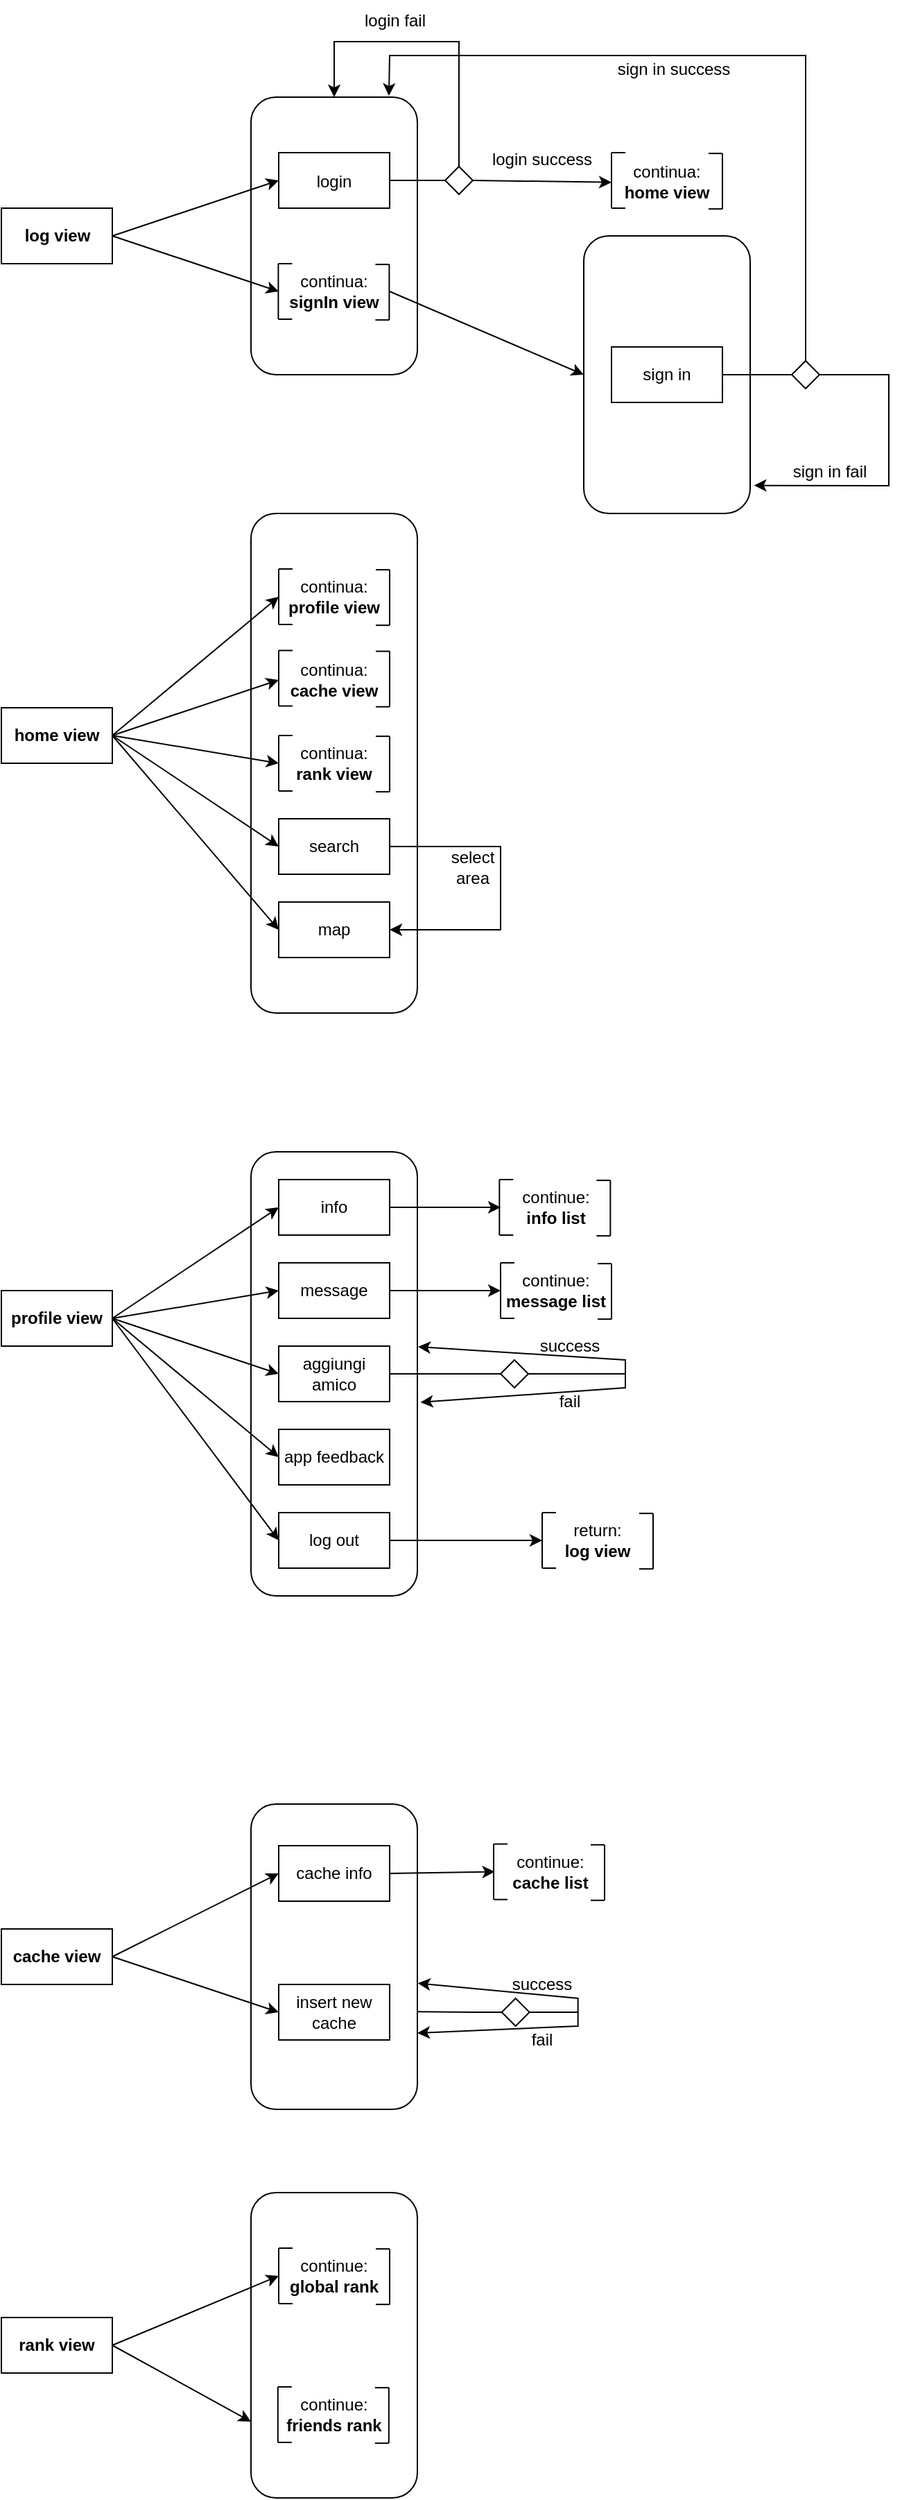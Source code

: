 <mxfile version="21.1.8" type="device">
  <diagram name="Pagina-1" id="t4xXC4OWrp22J8FmVg-x">
    <mxGraphModel dx="1044" dy="1744" grid="1" gridSize="10" guides="1" tooltips="1" connect="1" arrows="1" fold="1" page="1" pageScale="1" pageWidth="827" pageHeight="1169" math="0" shadow="0">
      <root>
        <mxCell id="0" />
        <mxCell id="1" parent="0" />
        <mxCell id="ESL95GGbfHb56Cdl-5EP-1" value="" style="rounded=1;whiteSpace=wrap;html=1;" vertex="1" parent="1">
          <mxGeometry x="340" y="40" width="120" height="200" as="geometry" />
        </mxCell>
        <mxCell id="ESL95GGbfHb56Cdl-5EP-3" value="" style="rounded=0;whiteSpace=wrap;html=1;" vertex="1" parent="1">
          <mxGeometry x="160" y="120" width="80" height="40" as="geometry" />
        </mxCell>
        <mxCell id="ESL95GGbfHb56Cdl-5EP-4" value="&lt;b&gt;log view&lt;/b&gt;" style="text;html=1;align=center;verticalAlign=middle;resizable=0;points=[];autosize=1;strokeColor=none;fillColor=none;" vertex="1" parent="1">
          <mxGeometry x="165" y="125" width="70" height="30" as="geometry" />
        </mxCell>
        <mxCell id="ESL95GGbfHb56Cdl-5EP-27" value="" style="endArrow=none;html=1;rounded=0;" edge="1" parent="1">
          <mxGeometry width="50" height="50" relative="1" as="geometry">
            <mxPoint x="359.71" y="200" as="sourcePoint" />
            <mxPoint x="359.71" y="160" as="targetPoint" />
          </mxGeometry>
        </mxCell>
        <mxCell id="ESL95GGbfHb56Cdl-5EP-28" value="" style="endArrow=none;html=1;rounded=0;" edge="1" parent="1">
          <mxGeometry width="50" height="50" relative="1" as="geometry">
            <mxPoint x="359.71" y="160" as="sourcePoint" />
            <mxPoint x="369.71" y="160" as="targetPoint" />
          </mxGeometry>
        </mxCell>
        <mxCell id="ESL95GGbfHb56Cdl-5EP-29" value="" style="endArrow=none;html=1;rounded=0;" edge="1" parent="1">
          <mxGeometry width="50" height="50" relative="1" as="geometry">
            <mxPoint x="359.71" y="200" as="sourcePoint" />
            <mxPoint x="369.71" y="200" as="targetPoint" />
          </mxGeometry>
        </mxCell>
        <mxCell id="ESL95GGbfHb56Cdl-5EP-30" value="" style="endArrow=none;html=1;rounded=0;" edge="1" parent="1">
          <mxGeometry width="50" height="50" relative="1" as="geometry">
            <mxPoint x="439.71" y="160.57" as="sourcePoint" />
            <mxPoint x="439.71" y="200.57" as="targetPoint" />
          </mxGeometry>
        </mxCell>
        <mxCell id="ESL95GGbfHb56Cdl-5EP-31" value="" style="endArrow=none;html=1;rounded=0;" edge="1" parent="1">
          <mxGeometry width="50" height="50" relative="1" as="geometry">
            <mxPoint x="429.71" y="160.57" as="sourcePoint" />
            <mxPoint x="439.71" y="160.57" as="targetPoint" />
          </mxGeometry>
        </mxCell>
        <mxCell id="ESL95GGbfHb56Cdl-5EP-32" value="" style="endArrow=none;html=1;rounded=0;" edge="1" parent="1">
          <mxGeometry width="50" height="50" relative="1" as="geometry">
            <mxPoint x="429.71" y="200.57" as="sourcePoint" />
            <mxPoint x="439.71" y="200.57" as="targetPoint" />
          </mxGeometry>
        </mxCell>
        <mxCell id="ESL95GGbfHb56Cdl-5EP-34" value="continua:&lt;br&gt;&lt;b&gt;signIn view&lt;/b&gt;" style="text;html=1;strokeColor=none;fillColor=none;align=center;verticalAlign=middle;whiteSpace=wrap;rounded=0;" vertex="1" parent="1">
          <mxGeometry x="360" y="160" width="80" height="40" as="geometry" />
        </mxCell>
        <mxCell id="ESL95GGbfHb56Cdl-5EP-35" value="" style="endArrow=classic;html=1;rounded=0;exitX=1;exitY=0.5;exitDx=0;exitDy=0;entryX=0;entryY=0.5;entryDx=0;entryDy=0;" edge="1" parent="1" source="ESL95GGbfHb56Cdl-5EP-3">
          <mxGeometry width="50" height="50" relative="1" as="geometry">
            <mxPoint x="400" y="200" as="sourcePoint" />
            <mxPoint x="360" y="100.0" as="targetPoint" />
          </mxGeometry>
        </mxCell>
        <mxCell id="ESL95GGbfHb56Cdl-5EP-36" value="" style="endArrow=classic;html=1;rounded=0;exitX=1;exitY=0.5;exitDx=0;exitDy=0;entryX=0;entryY=0.5;entryDx=0;entryDy=0;" edge="1" parent="1" source="ESL95GGbfHb56Cdl-5EP-3" target="ESL95GGbfHb56Cdl-5EP-34">
          <mxGeometry width="50" height="50" relative="1" as="geometry">
            <mxPoint x="400" y="200" as="sourcePoint" />
            <mxPoint x="450" y="150" as="targetPoint" />
          </mxGeometry>
        </mxCell>
        <mxCell id="ESL95GGbfHb56Cdl-5EP-39" value="" style="rounded=0;whiteSpace=wrap;html=1;" vertex="1" parent="1">
          <mxGeometry x="360" y="80" width="80" height="40" as="geometry" />
        </mxCell>
        <mxCell id="ESL95GGbfHb56Cdl-5EP-40" value="" style="endArrow=none;html=1;rounded=0;exitX=1;exitY=0.5;exitDx=0;exitDy=0;" edge="1" parent="1" source="ESL95GGbfHb56Cdl-5EP-39">
          <mxGeometry width="50" height="50" relative="1" as="geometry">
            <mxPoint x="400" y="200" as="sourcePoint" />
            <mxPoint x="480" y="100" as="targetPoint" />
          </mxGeometry>
        </mxCell>
        <mxCell id="ESL95GGbfHb56Cdl-5EP-41" value="" style="rhombus;whiteSpace=wrap;html=1;" vertex="1" parent="1">
          <mxGeometry x="480" y="90" width="20" height="20" as="geometry" />
        </mxCell>
        <mxCell id="ESL95GGbfHb56Cdl-5EP-42" value="" style="endArrow=classic;html=1;rounded=0;exitX=0.5;exitY=0;exitDx=0;exitDy=0;entryX=0.5;entryY=0;entryDx=0;entryDy=0;" edge="1" parent="1" source="ESL95GGbfHb56Cdl-5EP-41" target="ESL95GGbfHb56Cdl-5EP-1">
          <mxGeometry width="50" height="50" relative="1" as="geometry">
            <mxPoint x="400" y="200" as="sourcePoint" />
            <mxPoint x="350" y="10" as="targetPoint" />
            <Array as="points">
              <mxPoint x="490" y="40" />
              <mxPoint x="490" />
              <mxPoint x="400" />
            </Array>
          </mxGeometry>
        </mxCell>
        <mxCell id="ESL95GGbfHb56Cdl-5EP-43" value="login fail" style="text;html=1;strokeColor=none;fillColor=none;align=center;verticalAlign=middle;whiteSpace=wrap;rounded=0;" vertex="1" parent="1">
          <mxGeometry x="414" y="-30" width="60" height="30" as="geometry" />
        </mxCell>
        <mxCell id="ESL95GGbfHb56Cdl-5EP-44" value="" style="endArrow=classic;html=1;rounded=0;exitX=1;exitY=0.5;exitDx=0;exitDy=0;entryX=0;entryY=0.5;entryDx=0;entryDy=0;" edge="1" parent="1" source="ESL95GGbfHb56Cdl-5EP-41" target="ESL95GGbfHb56Cdl-5EP-51">
          <mxGeometry width="50" height="50" relative="1" as="geometry">
            <mxPoint x="530" y="90" as="sourcePoint" />
            <mxPoint x="550" y="100" as="targetPoint" />
          </mxGeometry>
        </mxCell>
        <mxCell id="ESL95GGbfHb56Cdl-5EP-45" value="" style="endArrow=none;html=1;rounded=0;" edge="1" parent="1">
          <mxGeometry width="50" height="50" relative="1" as="geometry">
            <mxPoint x="600" y="120" as="sourcePoint" />
            <mxPoint x="600" y="80" as="targetPoint" />
          </mxGeometry>
        </mxCell>
        <mxCell id="ESL95GGbfHb56Cdl-5EP-46" value="" style="endArrow=none;html=1;rounded=0;" edge="1" parent="1">
          <mxGeometry width="50" height="50" relative="1" as="geometry">
            <mxPoint x="600" y="80" as="sourcePoint" />
            <mxPoint x="610" y="80" as="targetPoint" />
          </mxGeometry>
        </mxCell>
        <mxCell id="ESL95GGbfHb56Cdl-5EP-47" value="" style="endArrow=none;html=1;rounded=0;" edge="1" parent="1">
          <mxGeometry width="50" height="50" relative="1" as="geometry">
            <mxPoint x="600" y="120" as="sourcePoint" />
            <mxPoint x="610" y="120" as="targetPoint" />
          </mxGeometry>
        </mxCell>
        <mxCell id="ESL95GGbfHb56Cdl-5EP-48" value="" style="endArrow=none;html=1;rounded=0;" edge="1" parent="1">
          <mxGeometry width="50" height="50" relative="1" as="geometry">
            <mxPoint x="680" y="80.57" as="sourcePoint" />
            <mxPoint x="680" y="120.57" as="targetPoint" />
          </mxGeometry>
        </mxCell>
        <mxCell id="ESL95GGbfHb56Cdl-5EP-49" value="" style="endArrow=none;html=1;rounded=0;" edge="1" parent="1">
          <mxGeometry width="50" height="50" relative="1" as="geometry">
            <mxPoint x="670" y="80.57" as="sourcePoint" />
            <mxPoint x="680" y="80.57" as="targetPoint" />
          </mxGeometry>
        </mxCell>
        <mxCell id="ESL95GGbfHb56Cdl-5EP-50" value="" style="endArrow=none;html=1;rounded=0;" edge="1" parent="1">
          <mxGeometry width="50" height="50" relative="1" as="geometry">
            <mxPoint x="670" y="120.57" as="sourcePoint" />
            <mxPoint x="680" y="120.57" as="targetPoint" />
          </mxGeometry>
        </mxCell>
        <mxCell id="ESL95GGbfHb56Cdl-5EP-51" value="continua:&lt;br&gt;&lt;b&gt;home view&lt;/b&gt;" style="text;html=1;strokeColor=none;fillColor=none;align=center;verticalAlign=middle;whiteSpace=wrap;rounded=0;" vertex="1" parent="1">
          <mxGeometry x="600" y="81.4" width="80" height="40" as="geometry" />
        </mxCell>
        <mxCell id="ESL95GGbfHb56Cdl-5EP-52" value="Text" style="text;html=1;strokeColor=none;fillColor=none;align=center;verticalAlign=middle;whiteSpace=wrap;rounded=0;" vertex="1" parent="1">
          <mxGeometry x="160" y="900" width="80" height="40" as="geometry" />
        </mxCell>
        <mxCell id="ESL95GGbfHb56Cdl-5EP-53" value="login success" style="text;html=1;strokeColor=none;fillColor=none;align=center;verticalAlign=middle;whiteSpace=wrap;rounded=0;" vertex="1" parent="1">
          <mxGeometry x="510" y="70" width="80" height="30" as="geometry" />
        </mxCell>
        <mxCell id="ESL95GGbfHb56Cdl-5EP-54" value="login" style="text;html=1;strokeColor=none;fillColor=none;align=center;verticalAlign=middle;whiteSpace=wrap;rounded=0;" vertex="1" parent="1">
          <mxGeometry x="360" y="81.4" width="80" height="40" as="geometry" />
        </mxCell>
        <mxCell id="ESL95GGbfHb56Cdl-5EP-55" value="" style="endArrow=classic;html=1;rounded=0;exitX=1;exitY=0.5;exitDx=0;exitDy=0;entryX=0;entryY=0.5;entryDx=0;entryDy=0;" edge="1" parent="1" source="ESL95GGbfHb56Cdl-5EP-34" target="ESL95GGbfHb56Cdl-5EP-56">
          <mxGeometry width="50" height="50" relative="1" as="geometry">
            <mxPoint x="420" y="230" as="sourcePoint" />
            <mxPoint x="490" y="180" as="targetPoint" />
          </mxGeometry>
        </mxCell>
        <mxCell id="ESL95GGbfHb56Cdl-5EP-56" value="" style="rounded=1;whiteSpace=wrap;html=1;" vertex="1" parent="1">
          <mxGeometry x="580" y="140" width="120" height="200" as="geometry" />
        </mxCell>
        <mxCell id="ESL95GGbfHb56Cdl-5EP-57" value="" style="rounded=0;whiteSpace=wrap;html=1;" vertex="1" parent="1">
          <mxGeometry x="600" y="220" width="80" height="40" as="geometry" />
        </mxCell>
        <mxCell id="ESL95GGbfHb56Cdl-5EP-58" value="sign in" style="text;html=1;strokeColor=none;fillColor=none;align=center;verticalAlign=middle;whiteSpace=wrap;rounded=0;" vertex="1" parent="1">
          <mxGeometry x="600" y="220" width="80" height="40" as="geometry" />
        </mxCell>
        <mxCell id="ESL95GGbfHb56Cdl-5EP-59" value="" style="endArrow=none;html=1;rounded=0;exitX=1;exitY=0.5;exitDx=0;exitDy=0;" edge="1" parent="1" source="ESL95GGbfHb56Cdl-5EP-58">
          <mxGeometry width="50" height="50" relative="1" as="geometry">
            <mxPoint x="420" y="230" as="sourcePoint" />
            <mxPoint x="730" y="240" as="targetPoint" />
          </mxGeometry>
        </mxCell>
        <mxCell id="ESL95GGbfHb56Cdl-5EP-61" value="" style="rhombus;whiteSpace=wrap;html=1;" vertex="1" parent="1">
          <mxGeometry x="730" y="230" width="20" height="20" as="geometry" />
        </mxCell>
        <mxCell id="ESL95GGbfHb56Cdl-5EP-62" value="" style="endArrow=classic;html=1;rounded=0;exitX=0.5;exitY=0;exitDx=0;exitDy=0;entryX=0.829;entryY=-0.005;entryDx=0;entryDy=0;entryPerimeter=0;" edge="1" parent="1" source="ESL95GGbfHb56Cdl-5EP-61" target="ESL95GGbfHb56Cdl-5EP-1">
          <mxGeometry width="50" height="50" relative="1" as="geometry">
            <mxPoint x="420" y="230" as="sourcePoint" />
            <mxPoint x="420" y="20" as="targetPoint" />
            <Array as="points">
              <mxPoint x="740" y="10" />
              <mxPoint x="440" y="10" />
            </Array>
          </mxGeometry>
        </mxCell>
        <mxCell id="ESL95GGbfHb56Cdl-5EP-63" value="sign in success" style="text;html=1;strokeColor=none;fillColor=none;align=center;verticalAlign=middle;whiteSpace=wrap;rounded=0;" vertex="1" parent="1">
          <mxGeometry x="590" width="110" height="40" as="geometry" />
        </mxCell>
        <mxCell id="ESL95GGbfHb56Cdl-5EP-64" value="" style="endArrow=classic;html=1;rounded=0;exitX=1;exitY=0.5;exitDx=0;exitDy=0;entryX=1.023;entryY=0.899;entryDx=0;entryDy=0;entryPerimeter=0;" edge="1" parent="1" source="ESL95GGbfHb56Cdl-5EP-61" target="ESL95GGbfHb56Cdl-5EP-56">
          <mxGeometry width="50" height="50" relative="1" as="geometry">
            <mxPoint x="420" y="220" as="sourcePoint" />
            <mxPoint x="740" y="330" as="targetPoint" />
            <Array as="points">
              <mxPoint x="800" y="240" />
              <mxPoint x="800" y="320" />
            </Array>
          </mxGeometry>
        </mxCell>
        <mxCell id="ESL95GGbfHb56Cdl-5EP-65" value="sign in fail" style="text;html=1;strokeColor=none;fillColor=none;align=center;verticalAlign=middle;whiteSpace=wrap;rounded=0;" vertex="1" parent="1">
          <mxGeometry x="720" y="290" width="75" height="40" as="geometry" />
        </mxCell>
        <mxCell id="ESL95GGbfHb56Cdl-5EP-66" value="" style="rounded=1;whiteSpace=wrap;html=1;" vertex="1" parent="1">
          <mxGeometry x="340" y="340" width="120" height="360" as="geometry" />
        </mxCell>
        <mxCell id="ESL95GGbfHb56Cdl-5EP-68" value="" style="rounded=0;whiteSpace=wrap;html=1;" vertex="1" parent="1">
          <mxGeometry x="160" y="480" width="80" height="40" as="geometry" />
        </mxCell>
        <mxCell id="ESL95GGbfHb56Cdl-5EP-70" value="&lt;b&gt;home view&lt;/b&gt;" style="text;html=1;strokeColor=none;fillColor=none;align=center;verticalAlign=middle;whiteSpace=wrap;rounded=0;" vertex="1" parent="1">
          <mxGeometry x="160" y="480" width="80" height="40" as="geometry" />
        </mxCell>
        <mxCell id="ESL95GGbfHb56Cdl-5EP-71" value="" style="endArrow=none;html=1;rounded=0;" edge="1" parent="1">
          <mxGeometry width="50" height="50" relative="1" as="geometry">
            <mxPoint x="360" y="420" as="sourcePoint" />
            <mxPoint x="360" y="380" as="targetPoint" />
          </mxGeometry>
        </mxCell>
        <mxCell id="ESL95GGbfHb56Cdl-5EP-72" value="" style="endArrow=none;html=1;rounded=0;" edge="1" parent="1">
          <mxGeometry width="50" height="50" relative="1" as="geometry">
            <mxPoint x="360" y="380" as="sourcePoint" />
            <mxPoint x="370" y="380" as="targetPoint" />
          </mxGeometry>
        </mxCell>
        <mxCell id="ESL95GGbfHb56Cdl-5EP-73" value="" style="endArrow=none;html=1;rounded=0;" edge="1" parent="1">
          <mxGeometry width="50" height="50" relative="1" as="geometry">
            <mxPoint x="360" y="420" as="sourcePoint" />
            <mxPoint x="370" y="420" as="targetPoint" />
          </mxGeometry>
        </mxCell>
        <mxCell id="ESL95GGbfHb56Cdl-5EP-74" value="" style="endArrow=none;html=1;rounded=0;" edge="1" parent="1">
          <mxGeometry width="50" height="50" relative="1" as="geometry">
            <mxPoint x="440" y="380.57" as="sourcePoint" />
            <mxPoint x="440" y="420.57" as="targetPoint" />
          </mxGeometry>
        </mxCell>
        <mxCell id="ESL95GGbfHb56Cdl-5EP-75" value="" style="endArrow=none;html=1;rounded=0;" edge="1" parent="1">
          <mxGeometry width="50" height="50" relative="1" as="geometry">
            <mxPoint x="430" y="380.57" as="sourcePoint" />
            <mxPoint x="440" y="380.57" as="targetPoint" />
          </mxGeometry>
        </mxCell>
        <mxCell id="ESL95GGbfHb56Cdl-5EP-76" value="" style="endArrow=none;html=1;rounded=0;" edge="1" parent="1">
          <mxGeometry width="50" height="50" relative="1" as="geometry">
            <mxPoint x="430" y="420.57" as="sourcePoint" />
            <mxPoint x="440" y="420.57" as="targetPoint" />
          </mxGeometry>
        </mxCell>
        <mxCell id="ESL95GGbfHb56Cdl-5EP-89" value="" style="endArrow=none;html=1;rounded=0;" edge="1" parent="1">
          <mxGeometry width="50" height="50" relative="1" as="geometry">
            <mxPoint x="360" y="540" as="sourcePoint" />
            <mxPoint x="360" y="500" as="targetPoint" />
          </mxGeometry>
        </mxCell>
        <mxCell id="ESL95GGbfHb56Cdl-5EP-90" value="" style="endArrow=none;html=1;rounded=0;" edge="1" parent="1">
          <mxGeometry width="50" height="50" relative="1" as="geometry">
            <mxPoint x="360" y="500" as="sourcePoint" />
            <mxPoint x="370" y="500" as="targetPoint" />
          </mxGeometry>
        </mxCell>
        <mxCell id="ESL95GGbfHb56Cdl-5EP-91" value="" style="endArrow=none;html=1;rounded=0;" edge="1" parent="1">
          <mxGeometry width="50" height="50" relative="1" as="geometry">
            <mxPoint x="360" y="540" as="sourcePoint" />
            <mxPoint x="370" y="540" as="targetPoint" />
          </mxGeometry>
        </mxCell>
        <mxCell id="ESL95GGbfHb56Cdl-5EP-92" value="" style="endArrow=none;html=1;rounded=0;" edge="1" parent="1">
          <mxGeometry width="50" height="50" relative="1" as="geometry">
            <mxPoint x="440" y="500.57" as="sourcePoint" />
            <mxPoint x="440" y="540.57" as="targetPoint" />
          </mxGeometry>
        </mxCell>
        <mxCell id="ESL95GGbfHb56Cdl-5EP-93" value="" style="endArrow=none;html=1;rounded=0;" edge="1" parent="1">
          <mxGeometry width="50" height="50" relative="1" as="geometry">
            <mxPoint x="430" y="500.57" as="sourcePoint" />
            <mxPoint x="440" y="500.57" as="targetPoint" />
          </mxGeometry>
        </mxCell>
        <mxCell id="ESL95GGbfHb56Cdl-5EP-94" value="" style="endArrow=none;html=1;rounded=0;" edge="1" parent="1">
          <mxGeometry width="50" height="50" relative="1" as="geometry">
            <mxPoint x="430" y="540.57" as="sourcePoint" />
            <mxPoint x="440" y="540.57" as="targetPoint" />
          </mxGeometry>
        </mxCell>
        <mxCell id="ESL95GGbfHb56Cdl-5EP-95" value="" style="endArrow=none;html=1;rounded=0;" edge="1" parent="1">
          <mxGeometry width="50" height="50" relative="1" as="geometry">
            <mxPoint x="360" y="478.74" as="sourcePoint" />
            <mxPoint x="360" y="438.74" as="targetPoint" />
          </mxGeometry>
        </mxCell>
        <mxCell id="ESL95GGbfHb56Cdl-5EP-96" value="" style="endArrow=none;html=1;rounded=0;" edge="1" parent="1">
          <mxGeometry width="50" height="50" relative="1" as="geometry">
            <mxPoint x="360" y="438.74" as="sourcePoint" />
            <mxPoint x="370" y="438.74" as="targetPoint" />
          </mxGeometry>
        </mxCell>
        <mxCell id="ESL95GGbfHb56Cdl-5EP-97" value="" style="endArrow=none;html=1;rounded=0;" edge="1" parent="1">
          <mxGeometry width="50" height="50" relative="1" as="geometry">
            <mxPoint x="360" y="478.74" as="sourcePoint" />
            <mxPoint x="370" y="478.74" as="targetPoint" />
          </mxGeometry>
        </mxCell>
        <mxCell id="ESL95GGbfHb56Cdl-5EP-98" value="" style="endArrow=none;html=1;rounded=0;" edge="1" parent="1">
          <mxGeometry width="50" height="50" relative="1" as="geometry">
            <mxPoint x="440" y="439.31" as="sourcePoint" />
            <mxPoint x="440" y="479.31" as="targetPoint" />
          </mxGeometry>
        </mxCell>
        <mxCell id="ESL95GGbfHb56Cdl-5EP-99" value="" style="endArrow=none;html=1;rounded=0;" edge="1" parent="1">
          <mxGeometry width="50" height="50" relative="1" as="geometry">
            <mxPoint x="430" y="439.31" as="sourcePoint" />
            <mxPoint x="440" y="439.31" as="targetPoint" />
          </mxGeometry>
        </mxCell>
        <mxCell id="ESL95GGbfHb56Cdl-5EP-100" value="" style="endArrow=none;html=1;rounded=0;" edge="1" parent="1">
          <mxGeometry width="50" height="50" relative="1" as="geometry">
            <mxPoint x="430" y="479.31" as="sourcePoint" />
            <mxPoint x="440" y="479.31" as="targetPoint" />
          </mxGeometry>
        </mxCell>
        <mxCell id="ESL95GGbfHb56Cdl-5EP-102" value="" style="rounded=0;whiteSpace=wrap;html=1;" vertex="1" parent="1">
          <mxGeometry x="360" y="620" width="80" height="40" as="geometry" />
        </mxCell>
        <mxCell id="ESL95GGbfHb56Cdl-5EP-103" value="map" style="text;html=1;strokeColor=none;fillColor=none;align=center;verticalAlign=middle;whiteSpace=wrap;rounded=0;" vertex="1" parent="1">
          <mxGeometry x="360" y="620" width="80" height="40" as="geometry" />
        </mxCell>
        <mxCell id="ESL95GGbfHb56Cdl-5EP-105" value="continua:&lt;br style=&quot;border-color: var(--border-color);&quot;&gt;&lt;b style=&quot;border-color: var(--border-color);&quot;&gt;rank view&lt;/b&gt;" style="text;html=1;strokeColor=none;fillColor=none;align=center;verticalAlign=middle;whiteSpace=wrap;rounded=0;" vertex="1" parent="1">
          <mxGeometry x="360" y="500" width="80" height="40" as="geometry" />
        </mxCell>
        <mxCell id="ESL95GGbfHb56Cdl-5EP-106" value="continua:&lt;br style=&quot;border-color: var(--border-color);&quot;&gt;&lt;b style=&quot;border-color: var(--border-color);&quot;&gt;cache view&lt;/b&gt;" style="text;html=1;strokeColor=none;fillColor=none;align=center;verticalAlign=middle;whiteSpace=wrap;rounded=0;" vertex="1" parent="1">
          <mxGeometry x="360" y="440" width="80" height="40" as="geometry" />
        </mxCell>
        <mxCell id="ESL95GGbfHb56Cdl-5EP-107" value="continua:&lt;br&gt;&lt;b&gt;profile view&lt;/b&gt;" style="text;html=1;strokeColor=none;fillColor=none;align=center;verticalAlign=middle;whiteSpace=wrap;rounded=0;" vertex="1" parent="1">
          <mxGeometry x="360" y="380" width="80" height="40" as="geometry" />
        </mxCell>
        <mxCell id="ESL95GGbfHb56Cdl-5EP-113" value="" style="endArrow=classic;html=1;rounded=0;exitX=1;exitY=0.5;exitDx=0;exitDy=0;entryX=0;entryY=0.5;entryDx=0;entryDy=0;" edge="1" parent="1" source="ESL95GGbfHb56Cdl-5EP-70" target="ESL95GGbfHb56Cdl-5EP-103">
          <mxGeometry width="50" height="50" relative="1" as="geometry">
            <mxPoint x="470" y="510" as="sourcePoint" />
            <mxPoint x="520" y="460" as="targetPoint" />
          </mxGeometry>
        </mxCell>
        <mxCell id="ESL95GGbfHb56Cdl-5EP-114" value="" style="endArrow=classic;html=1;rounded=0;exitX=1;exitY=0.5;exitDx=0;exitDy=0;entryX=0;entryY=0.5;entryDx=0;entryDy=0;" edge="1" parent="1" source="ESL95GGbfHb56Cdl-5EP-70">
          <mxGeometry width="50" height="50" relative="1" as="geometry">
            <mxPoint x="480" y="520" as="sourcePoint" />
            <mxPoint x="360" y="580" as="targetPoint" />
          </mxGeometry>
        </mxCell>
        <mxCell id="ESL95GGbfHb56Cdl-5EP-115" value="" style="endArrow=classic;html=1;rounded=0;exitX=1;exitY=0.5;exitDx=0;exitDy=0;entryX=0;entryY=0.5;entryDx=0;entryDy=0;" edge="1" parent="1" source="ESL95GGbfHb56Cdl-5EP-70" target="ESL95GGbfHb56Cdl-5EP-105">
          <mxGeometry width="50" height="50" relative="1" as="geometry">
            <mxPoint x="490" y="530" as="sourcePoint" />
            <mxPoint x="540" y="480" as="targetPoint" />
          </mxGeometry>
        </mxCell>
        <mxCell id="ESL95GGbfHb56Cdl-5EP-116" value="" style="endArrow=classic;html=1;rounded=0;exitX=1;exitY=0.5;exitDx=0;exitDy=0;entryX=0;entryY=0.5;entryDx=0;entryDy=0;" edge="1" parent="1" source="ESL95GGbfHb56Cdl-5EP-70" target="ESL95GGbfHb56Cdl-5EP-106">
          <mxGeometry width="50" height="50" relative="1" as="geometry">
            <mxPoint x="500" y="540" as="sourcePoint" />
            <mxPoint x="550" y="490" as="targetPoint" />
          </mxGeometry>
        </mxCell>
        <mxCell id="ESL95GGbfHb56Cdl-5EP-117" value="" style="endArrow=classic;html=1;rounded=0;exitX=1;exitY=0.5;exitDx=0;exitDy=0;entryX=0;entryY=0.5;entryDx=0;entryDy=0;" edge="1" parent="1" source="ESL95GGbfHb56Cdl-5EP-70" target="ESL95GGbfHb56Cdl-5EP-107">
          <mxGeometry width="50" height="50" relative="1" as="geometry">
            <mxPoint x="510" y="550" as="sourcePoint" />
            <mxPoint x="560" y="500" as="targetPoint" />
          </mxGeometry>
        </mxCell>
        <mxCell id="ESL95GGbfHb56Cdl-5EP-118" value="&lt;b style=&quot;border-color: var(--border-color);&quot;&gt;profile view&lt;/b&gt;" style="rounded=0;whiteSpace=wrap;html=1;" vertex="1" parent="1">
          <mxGeometry x="160" y="900" width="80" height="40" as="geometry" />
        </mxCell>
        <mxCell id="ESL95GGbfHb56Cdl-5EP-119" value="" style="rounded=1;whiteSpace=wrap;html=1;" vertex="1" parent="1">
          <mxGeometry x="340" y="800" width="120" height="320" as="geometry" />
        </mxCell>
        <mxCell id="ESL95GGbfHb56Cdl-5EP-120" value="search" style="rounded=0;whiteSpace=wrap;html=1;" vertex="1" parent="1">
          <mxGeometry x="360" y="560" width="80" height="40" as="geometry" />
        </mxCell>
        <mxCell id="ESL95GGbfHb56Cdl-5EP-122" value="" style="endArrow=classic;html=1;rounded=0;exitX=1;exitY=0.5;exitDx=0;exitDy=0;entryX=1;entryY=0.5;entryDx=0;entryDy=0;" edge="1" parent="1" source="ESL95GGbfHb56Cdl-5EP-120" target="ESL95GGbfHb56Cdl-5EP-103">
          <mxGeometry width="50" height="50" relative="1" as="geometry">
            <mxPoint x="440" y="630" as="sourcePoint" />
            <mxPoint x="490" y="660" as="targetPoint" />
            <Array as="points">
              <mxPoint x="520" y="580" />
              <mxPoint x="520" y="640" />
            </Array>
          </mxGeometry>
        </mxCell>
        <mxCell id="ESL95GGbfHb56Cdl-5EP-123" value="" style="rounded=0;whiteSpace=wrap;html=1;" vertex="1" parent="1">
          <mxGeometry x="360" y="820" width="80" height="40" as="geometry" />
        </mxCell>
        <mxCell id="ESL95GGbfHb56Cdl-5EP-124" value="" style="rounded=0;whiteSpace=wrap;html=1;" vertex="1" parent="1">
          <mxGeometry x="360" y="1000" width="80" height="40" as="geometry" />
        </mxCell>
        <mxCell id="ESL95GGbfHb56Cdl-5EP-126" value="info" style="text;html=1;strokeColor=none;fillColor=none;align=center;verticalAlign=middle;whiteSpace=wrap;rounded=0;" vertex="1" parent="1">
          <mxGeometry x="360" y="820" width="80" height="40" as="geometry" />
        </mxCell>
        <mxCell id="ESL95GGbfHb56Cdl-5EP-127" value="" style="rounded=0;whiteSpace=wrap;html=1;" vertex="1" parent="1">
          <mxGeometry x="360" y="880" width="80" height="40" as="geometry" />
        </mxCell>
        <mxCell id="ESL95GGbfHb56Cdl-5EP-128" value="message" style="text;html=1;strokeColor=none;fillColor=none;align=center;verticalAlign=middle;whiteSpace=wrap;rounded=0;" vertex="1" parent="1">
          <mxGeometry x="360" y="880" width="80" height="40" as="geometry" />
        </mxCell>
        <mxCell id="ESL95GGbfHb56Cdl-5EP-129" value="" style="rounded=0;whiteSpace=wrap;html=1;" vertex="1" parent="1">
          <mxGeometry x="360" y="940" width="80" height="40" as="geometry" />
        </mxCell>
        <mxCell id="ESL95GGbfHb56Cdl-5EP-130" value="aggiungi amico" style="text;html=1;strokeColor=none;fillColor=none;align=center;verticalAlign=middle;whiteSpace=wrap;rounded=0;" vertex="1" parent="1">
          <mxGeometry x="360" y="940" width="80" height="40" as="geometry" />
        </mxCell>
        <mxCell id="ESL95GGbfHb56Cdl-5EP-132" value="" style="rhombus;whiteSpace=wrap;html=1;" vertex="1" parent="1">
          <mxGeometry x="520" y="950" width="20" height="20" as="geometry" />
        </mxCell>
        <mxCell id="ESL95GGbfHb56Cdl-5EP-133" value="" style="endArrow=none;html=1;rounded=0;exitX=1;exitY=0.5;exitDx=0;exitDy=0;entryX=0;entryY=0.5;entryDx=0;entryDy=0;" edge="1" parent="1" source="ESL95GGbfHb56Cdl-5EP-130" target="ESL95GGbfHb56Cdl-5EP-132">
          <mxGeometry width="50" height="50" relative="1" as="geometry">
            <mxPoint x="430" y="910" as="sourcePoint" />
            <mxPoint x="480" y="860" as="targetPoint" />
          </mxGeometry>
        </mxCell>
        <mxCell id="ESL95GGbfHb56Cdl-5EP-138" value="" style="rounded=0;whiteSpace=wrap;html=1;" vertex="1" parent="1">
          <mxGeometry x="360" y="1060" width="80" height="40" as="geometry" />
        </mxCell>
        <mxCell id="ESL95GGbfHb56Cdl-5EP-139" value="app feedback" style="text;html=1;strokeColor=none;fillColor=none;align=center;verticalAlign=middle;whiteSpace=wrap;rounded=0;" vertex="1" parent="1">
          <mxGeometry x="360" y="1000" width="80" height="40" as="geometry" />
        </mxCell>
        <mxCell id="ESL95GGbfHb56Cdl-5EP-140" value="" style="endArrow=classic;html=1;rounded=0;exitX=1;exitY=0.5;exitDx=0;exitDy=0;entryX=0;entryY=0.5;entryDx=0;entryDy=0;" edge="1" parent="1" source="ESL95GGbfHb56Cdl-5EP-118" target="ESL95GGbfHb56Cdl-5EP-150">
          <mxGeometry width="50" height="50" relative="1" as="geometry">
            <mxPoint x="220" y="860" as="sourcePoint" />
            <mxPoint x="270" y="810" as="targetPoint" />
          </mxGeometry>
        </mxCell>
        <mxCell id="ESL95GGbfHb56Cdl-5EP-141" value="" style="endArrow=classic;html=1;rounded=0;exitX=1;exitY=0.5;exitDx=0;exitDy=0;entryX=0;entryY=0.5;entryDx=0;entryDy=0;" edge="1" parent="1" source="ESL95GGbfHb56Cdl-5EP-118" target="ESL95GGbfHb56Cdl-5EP-130">
          <mxGeometry width="50" height="50" relative="1" as="geometry">
            <mxPoint x="230" y="870" as="sourcePoint" />
            <mxPoint x="280" y="820" as="targetPoint" />
          </mxGeometry>
        </mxCell>
        <mxCell id="ESL95GGbfHb56Cdl-5EP-142" value="" style="endArrow=classic;html=1;rounded=0;exitX=1;exitY=0.5;exitDx=0;exitDy=0;entryX=0;entryY=0.5;entryDx=0;entryDy=0;" edge="1" parent="1" source="ESL95GGbfHb56Cdl-5EP-118" target="ESL95GGbfHb56Cdl-5EP-128">
          <mxGeometry width="50" height="50" relative="1" as="geometry">
            <mxPoint x="240" y="880" as="sourcePoint" />
            <mxPoint x="290" y="830" as="targetPoint" />
          </mxGeometry>
        </mxCell>
        <mxCell id="ESL95GGbfHb56Cdl-5EP-143" value="" style="endArrow=classic;html=1;rounded=0;exitX=1;exitY=0.5;exitDx=0;exitDy=0;entryX=0;entryY=0.5;entryDx=0;entryDy=0;" edge="1" parent="1" source="ESL95GGbfHb56Cdl-5EP-52" target="ESL95GGbfHb56Cdl-5EP-126">
          <mxGeometry width="50" height="50" relative="1" as="geometry">
            <mxPoint x="250" y="890" as="sourcePoint" />
            <mxPoint x="300" y="840" as="targetPoint" />
          </mxGeometry>
        </mxCell>
        <mxCell id="ESL95GGbfHb56Cdl-5EP-144" value="" style="endArrow=none;html=1;rounded=0;" edge="1" parent="1">
          <mxGeometry width="50" height="50" relative="1" as="geometry">
            <mxPoint x="550" y="1100" as="sourcePoint" />
            <mxPoint x="550" y="1060" as="targetPoint" />
          </mxGeometry>
        </mxCell>
        <mxCell id="ESL95GGbfHb56Cdl-5EP-145" value="" style="endArrow=none;html=1;rounded=0;" edge="1" parent="1">
          <mxGeometry width="50" height="50" relative="1" as="geometry">
            <mxPoint x="550" y="1060" as="sourcePoint" />
            <mxPoint x="560" y="1060" as="targetPoint" />
          </mxGeometry>
        </mxCell>
        <mxCell id="ESL95GGbfHb56Cdl-5EP-146" value="" style="endArrow=none;html=1;rounded=0;" edge="1" parent="1">
          <mxGeometry width="50" height="50" relative="1" as="geometry">
            <mxPoint x="550" y="1100" as="sourcePoint" />
            <mxPoint x="560" y="1100" as="targetPoint" />
          </mxGeometry>
        </mxCell>
        <mxCell id="ESL95GGbfHb56Cdl-5EP-147" value="" style="endArrow=none;html=1;rounded=0;" edge="1" parent="1">
          <mxGeometry width="50" height="50" relative="1" as="geometry">
            <mxPoint x="630" y="1060.57" as="sourcePoint" />
            <mxPoint x="630" y="1100.57" as="targetPoint" />
          </mxGeometry>
        </mxCell>
        <mxCell id="ESL95GGbfHb56Cdl-5EP-148" value="" style="endArrow=none;html=1;rounded=0;" edge="1" parent="1">
          <mxGeometry width="50" height="50" relative="1" as="geometry">
            <mxPoint x="620" y="1060.57" as="sourcePoint" />
            <mxPoint x="630" y="1060.57" as="targetPoint" />
          </mxGeometry>
        </mxCell>
        <mxCell id="ESL95GGbfHb56Cdl-5EP-149" value="" style="endArrow=none;html=1;rounded=0;" edge="1" parent="1">
          <mxGeometry width="50" height="50" relative="1" as="geometry">
            <mxPoint x="620" y="1100.57" as="sourcePoint" />
            <mxPoint x="630" y="1100.57" as="targetPoint" />
          </mxGeometry>
        </mxCell>
        <mxCell id="ESL95GGbfHb56Cdl-5EP-150" value="log out" style="text;html=1;strokeColor=none;fillColor=none;align=center;verticalAlign=middle;whiteSpace=wrap;rounded=0;" vertex="1" parent="1">
          <mxGeometry x="360" y="1060" width="80" height="40" as="geometry" />
        </mxCell>
        <mxCell id="ESL95GGbfHb56Cdl-5EP-151" value="" style="endArrow=classic;html=1;rounded=0;exitX=1;exitY=0.5;exitDx=0;exitDy=0;entryX=0;entryY=0.5;entryDx=0;entryDy=0;" edge="1" parent="1" source="ESL95GGbfHb56Cdl-5EP-118" target="ESL95GGbfHb56Cdl-5EP-139">
          <mxGeometry width="50" height="50" relative="1" as="geometry">
            <mxPoint x="230" y="870" as="sourcePoint" />
            <mxPoint x="280" y="820" as="targetPoint" />
          </mxGeometry>
        </mxCell>
        <mxCell id="ESL95GGbfHb56Cdl-5EP-152" value="" style="endArrow=classic;html=1;rounded=0;exitX=1;exitY=0.5;exitDx=0;exitDy=0;" edge="1" parent="1" source="ESL95GGbfHb56Cdl-5EP-150">
          <mxGeometry width="50" height="50" relative="1" as="geometry">
            <mxPoint x="240" y="880" as="sourcePoint" />
            <mxPoint x="550" y="1080" as="targetPoint" />
          </mxGeometry>
        </mxCell>
        <mxCell id="ESL95GGbfHb56Cdl-5EP-153" value="return:&lt;br&gt;&lt;b&gt;log view&lt;/b&gt;" style="text;html=1;strokeColor=none;fillColor=none;align=center;verticalAlign=middle;whiteSpace=wrap;rounded=0;" vertex="1" parent="1">
          <mxGeometry x="550" y="1060" width="80" height="40" as="geometry" />
        </mxCell>
        <mxCell id="ESL95GGbfHb56Cdl-5EP-158" value="" style="rounded=0;whiteSpace=wrap;html=1;" vertex="1" parent="1">
          <mxGeometry x="160" y="1360" width="80" height="40" as="geometry" />
        </mxCell>
        <mxCell id="ESL95GGbfHb56Cdl-5EP-159" value="" style="rounded=1;whiteSpace=wrap;html=1;" vertex="1" parent="1">
          <mxGeometry x="340" y="1270" width="120" height="220" as="geometry" />
        </mxCell>
        <mxCell id="ESL95GGbfHb56Cdl-5EP-160" style="edgeStyle=orthogonalEdgeStyle;rounded=0;orthogonalLoop=1;jettySize=auto;html=1;exitX=0.5;exitY=1;exitDx=0;exitDy=0;" edge="1" parent="1">
          <mxGeometry relative="1" as="geometry">
            <mxPoint x="500" y="880" as="sourcePoint" />
            <mxPoint x="500" y="880" as="targetPoint" />
          </mxGeometry>
        </mxCell>
        <mxCell id="ESL95GGbfHb56Cdl-5EP-161" value="" style="endArrow=none;html=1;rounded=0;" edge="1" parent="1">
          <mxGeometry width="50" height="50" relative="1" as="geometry">
            <mxPoint x="520" y="920" as="sourcePoint" />
            <mxPoint x="520" y="880" as="targetPoint" />
          </mxGeometry>
        </mxCell>
        <mxCell id="ESL95GGbfHb56Cdl-5EP-162" value="" style="endArrow=none;html=1;rounded=0;" edge="1" parent="1">
          <mxGeometry width="50" height="50" relative="1" as="geometry">
            <mxPoint x="520" y="880" as="sourcePoint" />
            <mxPoint x="530" y="880" as="targetPoint" />
          </mxGeometry>
        </mxCell>
        <mxCell id="ESL95GGbfHb56Cdl-5EP-163" value="" style="endArrow=none;html=1;rounded=0;" edge="1" parent="1">
          <mxGeometry width="50" height="50" relative="1" as="geometry">
            <mxPoint x="520" y="920" as="sourcePoint" />
            <mxPoint x="530" y="920" as="targetPoint" />
          </mxGeometry>
        </mxCell>
        <mxCell id="ESL95GGbfHb56Cdl-5EP-164" value="" style="endArrow=none;html=1;rounded=0;" edge="1" parent="1">
          <mxGeometry width="50" height="50" relative="1" as="geometry">
            <mxPoint x="600" y="880.57" as="sourcePoint" />
            <mxPoint x="600" y="920.57" as="targetPoint" />
          </mxGeometry>
        </mxCell>
        <mxCell id="ESL95GGbfHb56Cdl-5EP-165" value="" style="endArrow=none;html=1;rounded=0;" edge="1" parent="1">
          <mxGeometry width="50" height="50" relative="1" as="geometry">
            <mxPoint x="590" y="880.57" as="sourcePoint" />
            <mxPoint x="600" y="880.57" as="targetPoint" />
          </mxGeometry>
        </mxCell>
        <mxCell id="ESL95GGbfHb56Cdl-5EP-166" value="" style="endArrow=none;html=1;rounded=0;" edge="1" parent="1">
          <mxGeometry width="50" height="50" relative="1" as="geometry">
            <mxPoint x="590" y="920.57" as="sourcePoint" />
            <mxPoint x="600" y="920.57" as="targetPoint" />
          </mxGeometry>
        </mxCell>
        <mxCell id="ESL95GGbfHb56Cdl-5EP-173" value="" style="endArrow=none;html=1;rounded=0;" edge="1" parent="1">
          <mxGeometry width="50" height="50" relative="1" as="geometry">
            <mxPoint x="519.17" y="860" as="sourcePoint" />
            <mxPoint x="519.17" y="820" as="targetPoint" />
          </mxGeometry>
        </mxCell>
        <mxCell id="ESL95GGbfHb56Cdl-5EP-174" value="" style="endArrow=none;html=1;rounded=0;" edge="1" parent="1">
          <mxGeometry width="50" height="50" relative="1" as="geometry">
            <mxPoint x="519.17" y="820" as="sourcePoint" />
            <mxPoint x="529.17" y="820" as="targetPoint" />
          </mxGeometry>
        </mxCell>
        <mxCell id="ESL95GGbfHb56Cdl-5EP-175" value="" style="endArrow=none;html=1;rounded=0;" edge="1" parent="1">
          <mxGeometry width="50" height="50" relative="1" as="geometry">
            <mxPoint x="519.17" y="860" as="sourcePoint" />
            <mxPoint x="529.17" y="860" as="targetPoint" />
          </mxGeometry>
        </mxCell>
        <mxCell id="ESL95GGbfHb56Cdl-5EP-176" value="" style="endArrow=none;html=1;rounded=0;" edge="1" parent="1">
          <mxGeometry width="50" height="50" relative="1" as="geometry">
            <mxPoint x="599.17" y="820.57" as="sourcePoint" />
            <mxPoint x="599.17" y="860.57" as="targetPoint" />
          </mxGeometry>
        </mxCell>
        <mxCell id="ESL95GGbfHb56Cdl-5EP-177" value="" style="endArrow=none;html=1;rounded=0;" edge="1" parent="1">
          <mxGeometry width="50" height="50" relative="1" as="geometry">
            <mxPoint x="589.17" y="820.57" as="sourcePoint" />
            <mxPoint x="599.17" y="820.57" as="targetPoint" />
          </mxGeometry>
        </mxCell>
        <mxCell id="ESL95GGbfHb56Cdl-5EP-178" value="" style="endArrow=none;html=1;rounded=0;" edge="1" parent="1">
          <mxGeometry width="50" height="50" relative="1" as="geometry">
            <mxPoint x="589.17" y="860.57" as="sourcePoint" />
            <mxPoint x="599.17" y="860.57" as="targetPoint" />
          </mxGeometry>
        </mxCell>
        <mxCell id="ESL95GGbfHb56Cdl-5EP-179" value="continue:&lt;br&gt;&lt;b&gt;message list&lt;/b&gt;" style="text;html=1;strokeColor=none;fillColor=none;align=center;verticalAlign=middle;whiteSpace=wrap;rounded=0;" vertex="1" parent="1">
          <mxGeometry x="520" y="880" width="80" height="40" as="geometry" />
        </mxCell>
        <mxCell id="ESL95GGbfHb56Cdl-5EP-180" value="continue:&lt;br&gt;&lt;b&gt;info list&lt;/b&gt;" style="text;html=1;strokeColor=none;fillColor=none;align=center;verticalAlign=middle;whiteSpace=wrap;rounded=0;" vertex="1" parent="1">
          <mxGeometry x="520" y="820" width="80" height="40" as="geometry" />
        </mxCell>
        <mxCell id="ESL95GGbfHb56Cdl-5EP-182" value="" style="endArrow=classic;html=1;rounded=0;exitX=1;exitY=0.5;exitDx=0;exitDy=0;entryX=0;entryY=0.5;entryDx=0;entryDy=0;" edge="1" parent="1" source="ESL95GGbfHb56Cdl-5EP-126" target="ESL95GGbfHb56Cdl-5EP-180">
          <mxGeometry width="50" height="50" relative="1" as="geometry">
            <mxPoint x="470" y="950" as="sourcePoint" />
            <mxPoint x="520" y="900" as="targetPoint" />
          </mxGeometry>
        </mxCell>
        <mxCell id="ESL95GGbfHb56Cdl-5EP-183" value="" style="endArrow=classic;html=1;rounded=0;exitX=1;exitY=0.5;exitDx=0;exitDy=0;" edge="1" parent="1" source="ESL95GGbfHb56Cdl-5EP-128">
          <mxGeometry width="50" height="50" relative="1" as="geometry">
            <mxPoint x="470" y="950" as="sourcePoint" />
            <mxPoint x="520" y="900" as="targetPoint" />
          </mxGeometry>
        </mxCell>
        <mxCell id="ESL95GGbfHb56Cdl-5EP-184" value="" style="endArrow=classic;html=1;rounded=0;exitX=1;exitY=0.5;exitDx=0;exitDy=0;entryX=1.004;entryY=0.439;entryDx=0;entryDy=0;entryPerimeter=0;" edge="1" parent="1" source="ESL95GGbfHb56Cdl-5EP-132" target="ESL95GGbfHb56Cdl-5EP-119">
          <mxGeometry width="50" height="50" relative="1" as="geometry">
            <mxPoint x="715" y="1030" as="sourcePoint" />
            <mxPoint x="765" y="980" as="targetPoint" />
            <Array as="points">
              <mxPoint x="610" y="960" />
              <mxPoint x="610" y="950" />
            </Array>
          </mxGeometry>
        </mxCell>
        <mxCell id="ESL95GGbfHb56Cdl-5EP-186" value="" style="endArrow=classic;html=1;rounded=0;exitX=1;exitY=0.5;exitDx=0;exitDy=0;entryX=1.019;entryY=0.564;entryDx=0;entryDy=0;entryPerimeter=0;" edge="1" parent="1" source="ESL95GGbfHb56Cdl-5EP-132" target="ESL95GGbfHb56Cdl-5EP-119">
          <mxGeometry width="50" height="50" relative="1" as="geometry">
            <mxPoint x="725" y="1040" as="sourcePoint" />
            <mxPoint x="775" y="990" as="targetPoint" />
            <Array as="points">
              <mxPoint x="610" y="960" />
              <mxPoint x="610" y="970" />
            </Array>
          </mxGeometry>
        </mxCell>
        <mxCell id="ESL95GGbfHb56Cdl-5EP-187" value="success" style="text;html=1;strokeColor=none;fillColor=none;align=center;verticalAlign=middle;whiteSpace=wrap;rounded=0;" vertex="1" parent="1">
          <mxGeometry x="530" y="930" width="80" height="20" as="geometry" />
        </mxCell>
        <mxCell id="ESL95GGbfHb56Cdl-5EP-188" value="fail" style="text;html=1;strokeColor=none;fillColor=none;align=center;verticalAlign=middle;whiteSpace=wrap;rounded=0;" vertex="1" parent="1">
          <mxGeometry x="530" y="970" width="80" height="20" as="geometry" />
        </mxCell>
        <mxCell id="ESL95GGbfHb56Cdl-5EP-189" value="&lt;b&gt;cache view&lt;/b&gt;" style="text;html=1;strokeColor=none;fillColor=none;align=center;verticalAlign=middle;whiteSpace=wrap;rounded=0;" vertex="1" parent="1">
          <mxGeometry x="160" y="1360" width="80" height="40" as="geometry" />
        </mxCell>
        <mxCell id="ESL95GGbfHb56Cdl-5EP-190" value="" style="rounded=0;whiteSpace=wrap;html=1;" vertex="1" parent="1">
          <mxGeometry x="360" y="1300" width="80" height="40" as="geometry" />
        </mxCell>
        <mxCell id="ESL95GGbfHb56Cdl-5EP-191" value="cache info" style="text;html=1;strokeColor=none;fillColor=none;align=center;verticalAlign=middle;whiteSpace=wrap;rounded=0;" vertex="1" parent="1">
          <mxGeometry x="360" y="1300" width="80" height="40" as="geometry" />
        </mxCell>
        <mxCell id="ESL95GGbfHb56Cdl-5EP-192" value="" style="rounded=0;whiteSpace=wrap;html=1;" vertex="1" parent="1">
          <mxGeometry x="360" y="1400" width="80" height="40" as="geometry" />
        </mxCell>
        <mxCell id="ESL95GGbfHb56Cdl-5EP-193" value="insert new cache" style="text;html=1;strokeColor=none;fillColor=none;align=center;verticalAlign=middle;whiteSpace=wrap;rounded=0;" vertex="1" parent="1">
          <mxGeometry x="360" y="1400" width="80" height="40" as="geometry" />
        </mxCell>
        <mxCell id="ESL95GGbfHb56Cdl-5EP-194" value="select area" style="text;html=1;strokeColor=none;fillColor=none;align=center;verticalAlign=middle;whiteSpace=wrap;rounded=0;" vertex="1" parent="1">
          <mxGeometry x="470" y="580" width="60" height="30" as="geometry" />
        </mxCell>
        <mxCell id="ESL95GGbfHb56Cdl-5EP-195" value="" style="endArrow=none;html=1;rounded=0;" edge="1" parent="1">
          <mxGeometry width="50" height="50" relative="1" as="geometry">
            <mxPoint x="515" y="1338.8" as="sourcePoint" />
            <mxPoint x="515" y="1298.8" as="targetPoint" />
          </mxGeometry>
        </mxCell>
        <mxCell id="ESL95GGbfHb56Cdl-5EP-196" value="" style="endArrow=none;html=1;rounded=0;" edge="1" parent="1">
          <mxGeometry width="50" height="50" relative="1" as="geometry">
            <mxPoint x="515" y="1298.8" as="sourcePoint" />
            <mxPoint x="525" y="1298.8" as="targetPoint" />
          </mxGeometry>
        </mxCell>
        <mxCell id="ESL95GGbfHb56Cdl-5EP-197" value="" style="endArrow=none;html=1;rounded=0;" edge="1" parent="1">
          <mxGeometry width="50" height="50" relative="1" as="geometry">
            <mxPoint x="515" y="1338.8" as="sourcePoint" />
            <mxPoint x="525" y="1338.8" as="targetPoint" />
          </mxGeometry>
        </mxCell>
        <mxCell id="ESL95GGbfHb56Cdl-5EP-198" value="" style="endArrow=none;html=1;rounded=0;" edge="1" parent="1">
          <mxGeometry width="50" height="50" relative="1" as="geometry">
            <mxPoint x="595" y="1299.37" as="sourcePoint" />
            <mxPoint x="595" y="1339.37" as="targetPoint" />
          </mxGeometry>
        </mxCell>
        <mxCell id="ESL95GGbfHb56Cdl-5EP-199" value="" style="endArrow=none;html=1;rounded=0;" edge="1" parent="1">
          <mxGeometry width="50" height="50" relative="1" as="geometry">
            <mxPoint x="585" y="1299.37" as="sourcePoint" />
            <mxPoint x="595" y="1299.37" as="targetPoint" />
          </mxGeometry>
        </mxCell>
        <mxCell id="ESL95GGbfHb56Cdl-5EP-200" value="" style="endArrow=none;html=1;rounded=0;" edge="1" parent="1">
          <mxGeometry width="50" height="50" relative="1" as="geometry">
            <mxPoint x="585" y="1339.37" as="sourcePoint" />
            <mxPoint x="595" y="1339.37" as="targetPoint" />
          </mxGeometry>
        </mxCell>
        <mxCell id="ESL95GGbfHb56Cdl-5EP-201" value="" style="endArrow=classic;html=1;rounded=0;exitX=1;exitY=0.5;exitDx=0;exitDy=0;entryX=0;entryY=0.5;entryDx=0;entryDy=0;" edge="1" parent="1" source="ESL95GGbfHb56Cdl-5EP-191" target="ESL95GGbfHb56Cdl-5EP-202">
          <mxGeometry width="50" height="50" relative="1" as="geometry">
            <mxPoint x="470" y="1300" as="sourcePoint" />
            <mxPoint x="490" y="1310" as="targetPoint" />
          </mxGeometry>
        </mxCell>
        <mxCell id="ESL95GGbfHb56Cdl-5EP-202" value="continue:&lt;br&gt;&lt;b&gt;cache list&lt;/b&gt;" style="text;html=1;strokeColor=none;fillColor=none;align=center;verticalAlign=middle;whiteSpace=wrap;rounded=0;" vertex="1" parent="1">
          <mxGeometry x="515.83" y="1298.8" width="80" height="40" as="geometry" />
        </mxCell>
        <mxCell id="ESL95GGbfHb56Cdl-5EP-203" value="" style="rhombus;whiteSpace=wrap;html=1;" vertex="1" parent="1">
          <mxGeometry x="520.83" y="1410" width="20" height="20" as="geometry" />
        </mxCell>
        <mxCell id="ESL95GGbfHb56Cdl-5EP-204" value="success" style="text;html=1;strokeColor=none;fillColor=none;align=center;verticalAlign=middle;whiteSpace=wrap;rounded=0;" vertex="1" parent="1">
          <mxGeometry x="510" y="1390" width="80" height="20" as="geometry" />
        </mxCell>
        <mxCell id="ESL95GGbfHb56Cdl-5EP-205" value="fail" style="text;html=1;strokeColor=none;fillColor=none;align=center;verticalAlign=middle;whiteSpace=wrap;rounded=0;" vertex="1" parent="1">
          <mxGeometry x="510.0" y="1430" width="80" height="20" as="geometry" />
        </mxCell>
        <mxCell id="ESL95GGbfHb56Cdl-5EP-206" value="" style="endArrow=classic;html=1;rounded=0;exitX=1;exitY=0.5;exitDx=0;exitDy=0;entryX=1;entryY=0.75;entryDx=0;entryDy=0;" edge="1" parent="1" source="ESL95GGbfHb56Cdl-5EP-203" target="ESL95GGbfHb56Cdl-5EP-159">
          <mxGeometry width="50" height="50" relative="1" as="geometry">
            <mxPoint x="505.83" y="1490" as="sourcePoint" />
            <mxPoint x="505.83" y="1450" as="targetPoint" />
            <Array as="points">
              <mxPoint x="575.83" y="1420" />
              <mxPoint x="575.83" y="1430" />
            </Array>
          </mxGeometry>
        </mxCell>
        <mxCell id="ESL95GGbfHb56Cdl-5EP-207" value="" style="endArrow=classic;html=1;rounded=0;exitX=1;exitY=0.5;exitDx=0;exitDy=0;entryX=1.003;entryY=0.587;entryDx=0;entryDy=0;entryPerimeter=0;" edge="1" parent="1" source="ESL95GGbfHb56Cdl-5EP-203" target="ESL95GGbfHb56Cdl-5EP-159">
          <mxGeometry width="50" height="50" relative="1" as="geometry">
            <mxPoint x="505.83" y="1490" as="sourcePoint" />
            <mxPoint x="505.83" y="1380" as="targetPoint" />
            <Array as="points">
              <mxPoint x="575.83" y="1420" />
              <mxPoint x="575.83" y="1410" />
            </Array>
          </mxGeometry>
        </mxCell>
        <mxCell id="ESL95GGbfHb56Cdl-5EP-208" value="" style="endArrow=none;html=1;rounded=0;entryX=0;entryY=0.5;entryDx=0;entryDy=0;exitX=0.996;exitY=0.68;exitDx=0;exitDy=0;exitPerimeter=0;" edge="1" parent="1" source="ESL95GGbfHb56Cdl-5EP-159" target="ESL95GGbfHb56Cdl-5EP-203">
          <mxGeometry width="50" height="50" relative="1" as="geometry">
            <mxPoint x="485.83" y="1420" as="sourcePoint" />
            <mxPoint x="515.83" y="1420" as="targetPoint" />
            <Array as="points">
              <mxPoint x="500" y="1420" />
            </Array>
          </mxGeometry>
        </mxCell>
        <mxCell id="ESL95GGbfHb56Cdl-5EP-209" style="edgeStyle=orthogonalEdgeStyle;rounded=0;orthogonalLoop=1;jettySize=auto;html=1;exitX=0.5;exitY=1;exitDx=0;exitDy=0;" edge="1" parent="1" source="ESL95GGbfHb56Cdl-5EP-159" target="ESL95GGbfHb56Cdl-5EP-159">
          <mxGeometry relative="1" as="geometry" />
        </mxCell>
        <mxCell id="ESL95GGbfHb56Cdl-5EP-210" value="" style="endArrow=classic;html=1;rounded=0;exitX=1;exitY=0.5;exitDx=0;exitDy=0;entryX=0;entryY=0.5;entryDx=0;entryDy=0;" edge="1" parent="1" source="ESL95GGbfHb56Cdl-5EP-189" target="ESL95GGbfHb56Cdl-5EP-191">
          <mxGeometry width="50" height="50" relative="1" as="geometry">
            <mxPoint x="140" y="1500" as="sourcePoint" />
            <mxPoint x="310" y="1330" as="targetPoint" />
          </mxGeometry>
        </mxCell>
        <mxCell id="ESL95GGbfHb56Cdl-5EP-211" value="" style="endArrow=classic;html=1;rounded=0;entryX=0;entryY=0.5;entryDx=0;entryDy=0;exitX=1;exitY=0.5;exitDx=0;exitDy=0;" edge="1" parent="1" source="ESL95GGbfHb56Cdl-5EP-189" target="ESL95GGbfHb56Cdl-5EP-193">
          <mxGeometry width="50" height="50" relative="1" as="geometry">
            <mxPoint x="150" y="1510" as="sourcePoint" />
            <mxPoint x="200" y="1460" as="targetPoint" />
          </mxGeometry>
        </mxCell>
        <mxCell id="ESL95GGbfHb56Cdl-5EP-212" value="" style="rounded=0;whiteSpace=wrap;html=1;" vertex="1" parent="1">
          <mxGeometry x="160" y="1640" width="80" height="40" as="geometry" />
        </mxCell>
        <mxCell id="ESL95GGbfHb56Cdl-5EP-213" value="&lt;b&gt;rank view&lt;/b&gt;" style="text;html=1;strokeColor=none;fillColor=none;align=center;verticalAlign=middle;whiteSpace=wrap;rounded=0;" vertex="1" parent="1">
          <mxGeometry x="160" y="1640" width="80" height="40" as="geometry" />
        </mxCell>
        <mxCell id="ESL95GGbfHb56Cdl-5EP-214" value="" style="rounded=1;whiteSpace=wrap;html=1;" vertex="1" parent="1">
          <mxGeometry x="340" y="1550" width="120" height="220" as="geometry" />
        </mxCell>
        <mxCell id="ESL95GGbfHb56Cdl-5EP-215" value="" style="endArrow=none;html=1;rounded=0;" edge="1" parent="1">
          <mxGeometry width="50" height="50" relative="1" as="geometry">
            <mxPoint x="360" y="1630" as="sourcePoint" />
            <mxPoint x="360" y="1590" as="targetPoint" />
          </mxGeometry>
        </mxCell>
        <mxCell id="ESL95GGbfHb56Cdl-5EP-216" value="" style="endArrow=none;html=1;rounded=0;" edge="1" parent="1">
          <mxGeometry width="50" height="50" relative="1" as="geometry">
            <mxPoint x="360" y="1590" as="sourcePoint" />
            <mxPoint x="370" y="1590" as="targetPoint" />
          </mxGeometry>
        </mxCell>
        <mxCell id="ESL95GGbfHb56Cdl-5EP-217" value="" style="endArrow=none;html=1;rounded=0;" edge="1" parent="1">
          <mxGeometry width="50" height="50" relative="1" as="geometry">
            <mxPoint x="360" y="1630" as="sourcePoint" />
            <mxPoint x="370" y="1630" as="targetPoint" />
          </mxGeometry>
        </mxCell>
        <mxCell id="ESL95GGbfHb56Cdl-5EP-218" value="" style="endArrow=none;html=1;rounded=0;" edge="1" parent="1">
          <mxGeometry width="50" height="50" relative="1" as="geometry">
            <mxPoint x="440" y="1590.57" as="sourcePoint" />
            <mxPoint x="440" y="1630.57" as="targetPoint" />
          </mxGeometry>
        </mxCell>
        <mxCell id="ESL95GGbfHb56Cdl-5EP-219" value="" style="endArrow=none;html=1;rounded=0;" edge="1" parent="1">
          <mxGeometry width="50" height="50" relative="1" as="geometry">
            <mxPoint x="430" y="1590.57" as="sourcePoint" />
            <mxPoint x="440" y="1590.57" as="targetPoint" />
          </mxGeometry>
        </mxCell>
        <mxCell id="ESL95GGbfHb56Cdl-5EP-220" value="" style="endArrow=none;html=1;rounded=0;" edge="1" parent="1">
          <mxGeometry width="50" height="50" relative="1" as="geometry">
            <mxPoint x="430" y="1630.57" as="sourcePoint" />
            <mxPoint x="440" y="1630.57" as="targetPoint" />
          </mxGeometry>
        </mxCell>
        <mxCell id="ESL95GGbfHb56Cdl-5EP-221" value="" style="endArrow=none;html=1;rounded=0;" edge="1" parent="1">
          <mxGeometry width="50" height="50" relative="1" as="geometry">
            <mxPoint x="359.41" y="1730" as="sourcePoint" />
            <mxPoint x="359.41" y="1690" as="targetPoint" />
          </mxGeometry>
        </mxCell>
        <mxCell id="ESL95GGbfHb56Cdl-5EP-222" value="" style="endArrow=none;html=1;rounded=0;" edge="1" parent="1">
          <mxGeometry width="50" height="50" relative="1" as="geometry">
            <mxPoint x="359.41" y="1690" as="sourcePoint" />
            <mxPoint x="369.41" y="1690" as="targetPoint" />
          </mxGeometry>
        </mxCell>
        <mxCell id="ESL95GGbfHb56Cdl-5EP-223" value="" style="endArrow=none;html=1;rounded=0;" edge="1" parent="1">
          <mxGeometry width="50" height="50" relative="1" as="geometry">
            <mxPoint x="359.41" y="1730" as="sourcePoint" />
            <mxPoint x="369.41" y="1730" as="targetPoint" />
          </mxGeometry>
        </mxCell>
        <mxCell id="ESL95GGbfHb56Cdl-5EP-224" value="" style="endArrow=none;html=1;rounded=0;" edge="1" parent="1">
          <mxGeometry width="50" height="50" relative="1" as="geometry">
            <mxPoint x="439.41" y="1690.57" as="sourcePoint" />
            <mxPoint x="439.41" y="1730.57" as="targetPoint" />
          </mxGeometry>
        </mxCell>
        <mxCell id="ESL95GGbfHb56Cdl-5EP-225" value="" style="endArrow=none;html=1;rounded=0;" edge="1" parent="1">
          <mxGeometry width="50" height="50" relative="1" as="geometry">
            <mxPoint x="429.41" y="1690.57" as="sourcePoint" />
            <mxPoint x="439.41" y="1690.57" as="targetPoint" />
          </mxGeometry>
        </mxCell>
        <mxCell id="ESL95GGbfHb56Cdl-5EP-226" value="" style="endArrow=none;html=1;rounded=0;" edge="1" parent="1">
          <mxGeometry width="50" height="50" relative="1" as="geometry">
            <mxPoint x="429.41" y="1730.57" as="sourcePoint" />
            <mxPoint x="439.41" y="1730.57" as="targetPoint" />
          </mxGeometry>
        </mxCell>
        <mxCell id="ESL95GGbfHb56Cdl-5EP-228" value="continue:&lt;br&gt;&lt;b&gt;global rank&lt;/b&gt;" style="text;html=1;strokeColor=none;fillColor=none;align=center;verticalAlign=middle;whiteSpace=wrap;rounded=0;" vertex="1" parent="1">
          <mxGeometry x="360" y="1590" width="80" height="40" as="geometry" />
        </mxCell>
        <mxCell id="ESL95GGbfHb56Cdl-5EP-229" value="continue:&lt;br&gt;&lt;b&gt;friends rank&lt;/b&gt;" style="text;html=1;strokeColor=none;fillColor=none;align=center;verticalAlign=middle;whiteSpace=wrap;rounded=0;" vertex="1" parent="1">
          <mxGeometry x="360" y="1690" width="80" height="40" as="geometry" />
        </mxCell>
        <mxCell id="ESL95GGbfHb56Cdl-5EP-230" value="" style="endArrow=classic;html=1;rounded=0;exitX=1;exitY=0.5;exitDx=0;exitDy=0;entryX=0;entryY=0.5;entryDx=0;entryDy=0;" edge="1" parent="1" source="ESL95GGbfHb56Cdl-5EP-213" target="ESL95GGbfHb56Cdl-5EP-228">
          <mxGeometry width="50" height="50" relative="1" as="geometry">
            <mxPoint x="480" y="1650" as="sourcePoint" />
            <mxPoint x="530" y="1600" as="targetPoint" />
          </mxGeometry>
        </mxCell>
        <mxCell id="ESL95GGbfHb56Cdl-5EP-231" value="" style="endArrow=classic;html=1;rounded=0;exitX=1;exitY=0.5;exitDx=0;exitDy=0;entryX=0;entryY=0.75;entryDx=0;entryDy=0;" edge="1" parent="1" source="ESL95GGbfHb56Cdl-5EP-213" target="ESL95GGbfHb56Cdl-5EP-214">
          <mxGeometry width="50" height="50" relative="1" as="geometry">
            <mxPoint x="480" y="1650" as="sourcePoint" />
            <mxPoint x="530" y="1600" as="targetPoint" />
          </mxGeometry>
        </mxCell>
      </root>
    </mxGraphModel>
  </diagram>
</mxfile>
